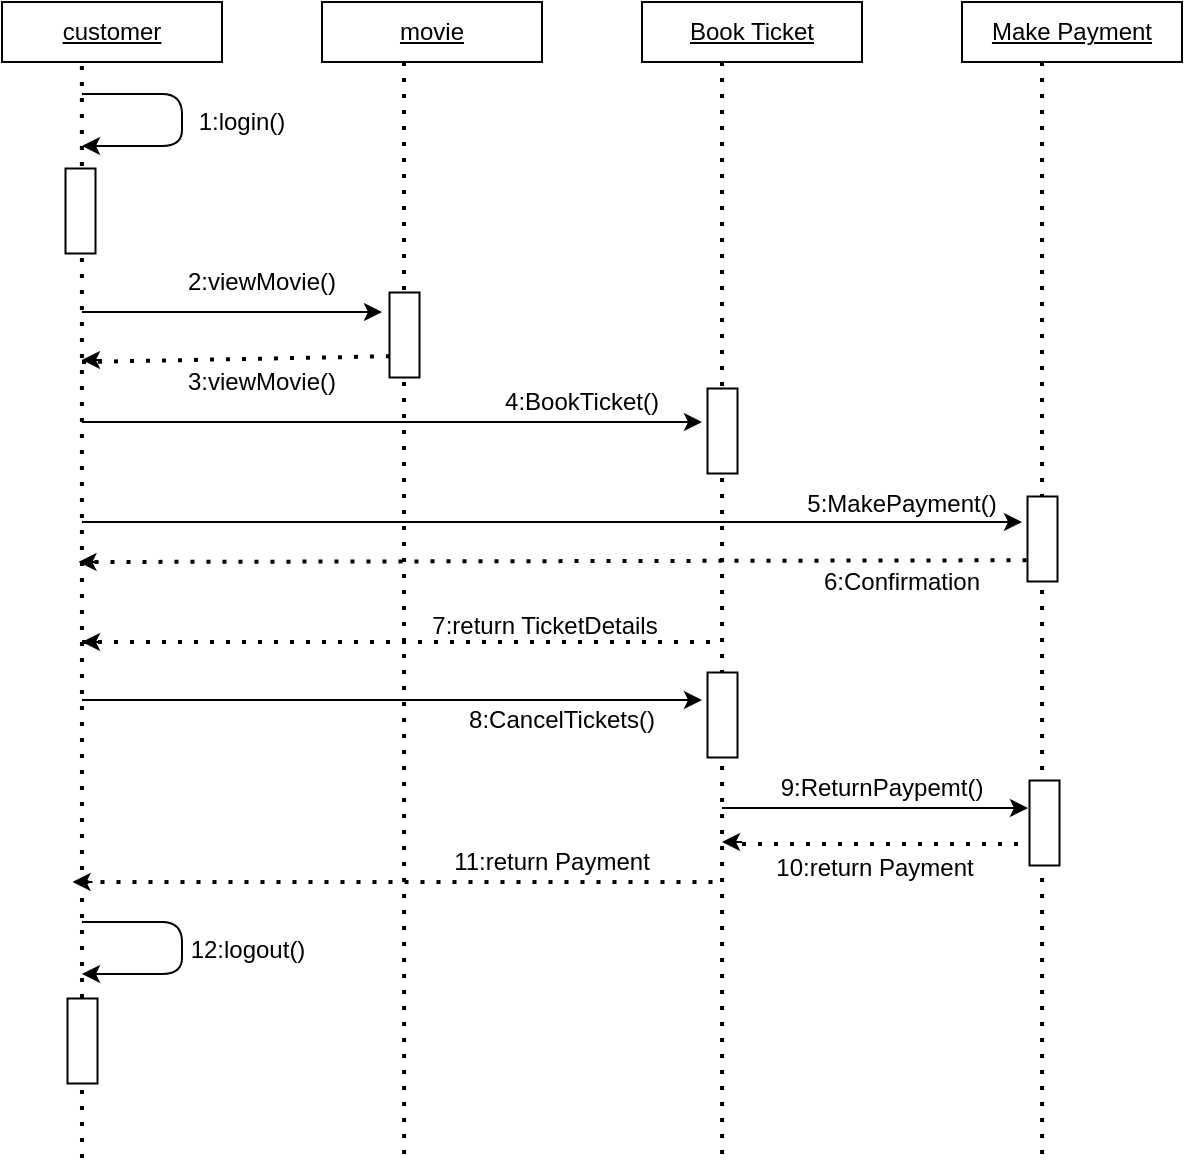 <mxfile version="13.10.0" type="github">
  <diagram id="SDP4N_QY_eHQMUfkvBC7" name="Page-1">
    <mxGraphModel dx="1022" dy="695" grid="1" gridSize="10" guides="1" tooltips="1" connect="1" arrows="1" fold="1" page="1" pageScale="1" pageWidth="850" pageHeight="1100" math="0" shadow="0">
      <root>
        <mxCell id="0" />
        <mxCell id="1" parent="0" />
        <mxCell id="SU5YoAeH8gdzdMv7ccSX-1" value="&lt;u&gt;customer&lt;/u&gt;" style="rounded=0;whiteSpace=wrap;html=1;" vertex="1" parent="1">
          <mxGeometry x="40" y="40" width="110" height="30" as="geometry" />
        </mxCell>
        <mxCell id="SU5YoAeH8gdzdMv7ccSX-2" value="movie" style="rounded=0;whiteSpace=wrap;html=1;fontStyle=4" vertex="1" parent="1">
          <mxGeometry x="200" y="40" width="110" height="30" as="geometry" />
        </mxCell>
        <mxCell id="SU5YoAeH8gdzdMv7ccSX-3" value="Book Ticket" style="rounded=0;whiteSpace=wrap;html=1;fontStyle=4" vertex="1" parent="1">
          <mxGeometry x="360" y="40" width="110" height="30" as="geometry" />
        </mxCell>
        <mxCell id="SU5YoAeH8gdzdMv7ccSX-4" value="Make Payment" style="rounded=0;whiteSpace=wrap;html=1;fontStyle=4" vertex="1" parent="1">
          <mxGeometry x="520" y="40" width="110" height="30" as="geometry" />
        </mxCell>
        <mxCell id="SU5YoAeH8gdzdMv7ccSX-5" value="" style="endArrow=none;dashed=1;html=1;dashPattern=1 3;strokeWidth=2;exitX=0.345;exitY=1.067;exitDx=0;exitDy=0;exitPerimeter=0;" edge="1" parent="1">
          <mxGeometry width="50" height="50" relative="1" as="geometry">
            <mxPoint x="79.95" y="72.01" as="sourcePoint" />
            <mxPoint x="80" y="620" as="targetPoint" />
          </mxGeometry>
        </mxCell>
        <mxCell id="SU5YoAeH8gdzdMv7ccSX-6" value="" style="endArrow=none;dashed=1;html=1;dashPattern=1 3;strokeWidth=2;exitX=0.345;exitY=1.067;exitDx=0;exitDy=0;exitPerimeter=0;" edge="1" parent="1">
          <mxGeometry width="50" height="50" relative="1" as="geometry">
            <mxPoint x="560" y="70.0" as="sourcePoint" />
            <mxPoint x="560.05" y="617.99" as="targetPoint" />
          </mxGeometry>
        </mxCell>
        <mxCell id="SU5YoAeH8gdzdMv7ccSX-7" value="" style="endArrow=none;dashed=1;html=1;dashPattern=1 3;strokeWidth=2;exitX=0.345;exitY=1.067;exitDx=0;exitDy=0;exitPerimeter=0;" edge="1" parent="1">
          <mxGeometry width="50" height="50" relative="1" as="geometry">
            <mxPoint x="400.0" y="70.0" as="sourcePoint" />
            <mxPoint x="400.05" y="617.99" as="targetPoint" />
          </mxGeometry>
        </mxCell>
        <mxCell id="SU5YoAeH8gdzdMv7ccSX-8" value="" style="endArrow=none;dashed=1;html=1;dashPattern=1 3;strokeWidth=2;exitX=0.345;exitY=1.067;exitDx=0;exitDy=0;exitPerimeter=0;" edge="1" parent="1">
          <mxGeometry width="50" height="50" relative="1" as="geometry">
            <mxPoint x="241.0" y="70" as="sourcePoint" />
            <mxPoint x="241.05" y="617.99" as="targetPoint" />
          </mxGeometry>
        </mxCell>
        <mxCell id="SU5YoAeH8gdzdMv7ccSX-9" value="" style="rounded=0;whiteSpace=wrap;html=1;rotation=90;" vertex="1" parent="1">
          <mxGeometry x="58" y="137" width="42.5" height="15" as="geometry" />
        </mxCell>
        <mxCell id="SU5YoAeH8gdzdMv7ccSX-11" value="" style="endArrow=classic;html=1;" edge="1" parent="1">
          <mxGeometry width="50" height="50" relative="1" as="geometry">
            <mxPoint x="80" y="86" as="sourcePoint" />
            <mxPoint x="80" y="112" as="targetPoint" />
            <Array as="points">
              <mxPoint x="130" y="86" />
              <mxPoint x="130" y="112" />
            </Array>
          </mxGeometry>
        </mxCell>
        <mxCell id="SU5YoAeH8gdzdMv7ccSX-13" value="" style="endArrow=classic;html=1;" edge="1" parent="1">
          <mxGeometry width="50" height="50" relative="1" as="geometry">
            <mxPoint x="80" y="195" as="sourcePoint" />
            <mxPoint x="230" y="195" as="targetPoint" />
          </mxGeometry>
        </mxCell>
        <mxCell id="SU5YoAeH8gdzdMv7ccSX-14" value="" style="rounded=0;whiteSpace=wrap;html=1;rotation=90;" vertex="1" parent="1">
          <mxGeometry x="220" y="199" width="42.5" height="15" as="geometry" />
        </mxCell>
        <mxCell id="SU5YoAeH8gdzdMv7ccSX-18" value="" style="endArrow=classic;html=1;" edge="1" parent="1">
          <mxGeometry width="50" height="50" relative="1" as="geometry">
            <mxPoint x="90" y="219" as="sourcePoint" />
            <mxPoint x="80" y="219" as="targetPoint" />
          </mxGeometry>
        </mxCell>
        <mxCell id="SU5YoAeH8gdzdMv7ccSX-19" value="" style="endArrow=none;dashed=1;html=1;dashPattern=1 3;strokeWidth=2;entryX=0.75;entryY=1;entryDx=0;entryDy=0;" edge="1" parent="1">
          <mxGeometry width="50" height="50" relative="1" as="geometry">
            <mxPoint x="80" y="220" as="sourcePoint" />
            <mxPoint x="233.75" y="217.125" as="targetPoint" />
          </mxGeometry>
        </mxCell>
        <mxCell id="SU5YoAeH8gdzdMv7ccSX-22" value="1:login()" style="text;html=1;strokeColor=none;fillColor=none;align=center;verticalAlign=middle;whiteSpace=wrap;rounded=0;" vertex="1" parent="1">
          <mxGeometry x="130" y="90" width="60" height="20" as="geometry" />
        </mxCell>
        <mxCell id="SU5YoAeH8gdzdMv7ccSX-24" value="" style="rounded=0;whiteSpace=wrap;html=1;rotation=90;" vertex="1" parent="1">
          <mxGeometry x="379" y="247" width="42.5" height="15" as="geometry" />
        </mxCell>
        <mxCell id="SU5YoAeH8gdzdMv7ccSX-25" value="" style="endArrow=classic;html=1;" edge="1" parent="1">
          <mxGeometry width="50" height="50" relative="1" as="geometry">
            <mxPoint x="80" y="250" as="sourcePoint" />
            <mxPoint x="390" y="250" as="targetPoint" />
          </mxGeometry>
        </mxCell>
        <mxCell id="SU5YoAeH8gdzdMv7ccSX-28" value="" style="endArrow=none;dashed=1;html=1;dashPattern=1 3;strokeWidth=2;entryX=0.75;entryY=1;entryDx=0;entryDy=0;" edge="1" parent="1" target="SU5YoAeH8gdzdMv7ccSX-29">
          <mxGeometry width="50" height="50" relative="1" as="geometry">
            <mxPoint x="86.25" y="320" as="sourcePoint" />
            <mxPoint x="396.25" y="320" as="targetPoint" />
          </mxGeometry>
        </mxCell>
        <mxCell id="SU5YoAeH8gdzdMv7ccSX-29" value="" style="rounded=0;whiteSpace=wrap;html=1;rotation=90;" vertex="1" parent="1">
          <mxGeometry x="539" y="301" width="42.5" height="15" as="geometry" />
        </mxCell>
        <mxCell id="SU5YoAeH8gdzdMv7ccSX-30" value="" style="endArrow=classic;html=1;" edge="1" parent="1">
          <mxGeometry width="50" height="50" relative="1" as="geometry">
            <mxPoint x="88.25" y="320" as="sourcePoint" />
            <mxPoint x="78.25" y="320" as="targetPoint" />
          </mxGeometry>
        </mxCell>
        <mxCell id="SU5YoAeH8gdzdMv7ccSX-31" value="" style="endArrow=classic;html=1;" edge="1" parent="1">
          <mxGeometry width="50" height="50" relative="1" as="geometry">
            <mxPoint x="80" y="300" as="sourcePoint" />
            <mxPoint x="550" y="300" as="targetPoint" />
          </mxGeometry>
        </mxCell>
        <mxCell id="SU5YoAeH8gdzdMv7ccSX-32" value="" style="endArrow=none;dashed=1;html=1;dashPattern=1 3;strokeWidth=2;" edge="1" parent="1">
          <mxGeometry width="50" height="50" relative="1" as="geometry">
            <mxPoint x="80" y="360" as="sourcePoint" />
            <mxPoint x="400" y="360" as="targetPoint" />
          </mxGeometry>
        </mxCell>
        <mxCell id="SU5YoAeH8gdzdMv7ccSX-33" value="" style="endArrow=classic;html=1;" edge="1" parent="1">
          <mxGeometry width="50" height="50" relative="1" as="geometry">
            <mxPoint x="90" y="360" as="sourcePoint" />
            <mxPoint x="80" y="360" as="targetPoint" />
          </mxGeometry>
        </mxCell>
        <mxCell id="SU5YoAeH8gdzdMv7ccSX-34" value="" style="rounded=0;whiteSpace=wrap;html=1;rotation=90;" vertex="1" parent="1">
          <mxGeometry x="379" y="389" width="42.5" height="15" as="geometry" />
        </mxCell>
        <mxCell id="SU5YoAeH8gdzdMv7ccSX-35" value="" style="endArrow=classic;html=1;" edge="1" parent="1">
          <mxGeometry width="50" height="50" relative="1" as="geometry">
            <mxPoint x="80" y="389" as="sourcePoint" />
            <mxPoint x="390" y="389" as="targetPoint" />
          </mxGeometry>
        </mxCell>
        <mxCell id="SU5YoAeH8gdzdMv7ccSX-36" value="" style="endArrow=classic;html=1;" edge="1" parent="1">
          <mxGeometry width="50" height="50" relative="1" as="geometry">
            <mxPoint x="400" y="443" as="sourcePoint" />
            <mxPoint x="553" y="443" as="targetPoint" />
          </mxGeometry>
        </mxCell>
        <mxCell id="SU5YoAeH8gdzdMv7ccSX-37" value="" style="rounded=0;whiteSpace=wrap;html=1;rotation=90;" vertex="1" parent="1">
          <mxGeometry x="540" y="443" width="42.5" height="15" as="geometry" />
        </mxCell>
        <mxCell id="SU5YoAeH8gdzdMv7ccSX-38" value="" style="endArrow=classic;html=1;" edge="1" parent="1">
          <mxGeometry width="50" height="50" relative="1" as="geometry">
            <mxPoint x="410" y="460" as="sourcePoint" />
            <mxPoint x="400" y="460" as="targetPoint" />
          </mxGeometry>
        </mxCell>
        <mxCell id="SU5YoAeH8gdzdMv7ccSX-39" value="" style="endArrow=none;dashed=1;html=1;dashPattern=1 3;strokeWidth=2;" edge="1" parent="1">
          <mxGeometry width="50" height="50" relative="1" as="geometry">
            <mxPoint x="410" y="461" as="sourcePoint" />
            <mxPoint x="550" y="461" as="targetPoint" />
          </mxGeometry>
        </mxCell>
        <mxCell id="SU5YoAeH8gdzdMv7ccSX-40" value="" style="endArrow=none;dashed=1;html=1;dashPattern=1 3;strokeWidth=2;" edge="1" parent="1">
          <mxGeometry width="50" height="50" relative="1" as="geometry">
            <mxPoint x="81.25" y="480" as="sourcePoint" />
            <mxPoint x="401.25" y="480" as="targetPoint" />
          </mxGeometry>
        </mxCell>
        <mxCell id="SU5YoAeH8gdzdMv7ccSX-41" value="" style="endArrow=classic;html=1;" edge="1" parent="1">
          <mxGeometry width="50" height="50" relative="1" as="geometry">
            <mxPoint x="85.25" y="480" as="sourcePoint" />
            <mxPoint x="75.25" y="480" as="targetPoint" />
          </mxGeometry>
        </mxCell>
        <mxCell id="SU5YoAeH8gdzdMv7ccSX-42" value="" style="endArrow=classic;html=1;" edge="1" parent="1">
          <mxGeometry width="50" height="50" relative="1" as="geometry">
            <mxPoint x="80" y="500" as="sourcePoint" />
            <mxPoint x="80" y="526" as="targetPoint" />
            <Array as="points">
              <mxPoint x="130" y="500" />
              <mxPoint x="130" y="526" />
            </Array>
          </mxGeometry>
        </mxCell>
        <mxCell id="SU5YoAeH8gdzdMv7ccSX-43" value="" style="rounded=0;whiteSpace=wrap;html=1;rotation=90;" vertex="1" parent="1">
          <mxGeometry x="59" y="552" width="42.5" height="15" as="geometry" />
        </mxCell>
        <mxCell id="SU5YoAeH8gdzdMv7ccSX-48" value="2:viewMovie()" style="text;html=1;strokeColor=none;fillColor=none;align=center;verticalAlign=middle;whiteSpace=wrap;rounded=0;" vertex="1" parent="1">
          <mxGeometry x="140" y="170" width="60" height="20" as="geometry" />
        </mxCell>
        <mxCell id="SU5YoAeH8gdzdMv7ccSX-49" value="3:viewMovie()" style="text;html=1;strokeColor=none;fillColor=none;align=center;verticalAlign=middle;whiteSpace=wrap;rounded=0;" vertex="1" parent="1">
          <mxGeometry x="140" y="220" width="60" height="20" as="geometry" />
        </mxCell>
        <mxCell id="SU5YoAeH8gdzdMv7ccSX-50" value="4:BookTicket()" style="text;html=1;strokeColor=none;fillColor=none;align=center;verticalAlign=middle;whiteSpace=wrap;rounded=0;" vertex="1" parent="1">
          <mxGeometry x="300" y="230" width="60" height="20" as="geometry" />
        </mxCell>
        <mxCell id="SU5YoAeH8gdzdMv7ccSX-51" value="5:MakePayment()" style="text;html=1;strokeColor=none;fillColor=none;align=center;verticalAlign=middle;whiteSpace=wrap;rounded=0;" vertex="1" parent="1">
          <mxGeometry x="460" y="281" width="60" height="20" as="geometry" />
        </mxCell>
        <mxCell id="SU5YoAeH8gdzdMv7ccSX-52" value="6:Confirmation" style="text;html=1;strokeColor=none;fillColor=none;align=center;verticalAlign=middle;whiteSpace=wrap;rounded=0;" vertex="1" parent="1">
          <mxGeometry x="460" y="320" width="60" height="20" as="geometry" />
        </mxCell>
        <mxCell id="SU5YoAeH8gdzdMv7ccSX-53" value="7:return TicketDetails" style="text;html=1;strokeColor=none;fillColor=none;align=center;verticalAlign=middle;whiteSpace=wrap;rounded=0;" vertex="1" parent="1">
          <mxGeometry x="250" y="342" width="123" height="20" as="geometry" />
        </mxCell>
        <mxCell id="SU5YoAeH8gdzdMv7ccSX-54" value="8:CancelTickets()" style="text;html=1;strokeColor=none;fillColor=none;align=center;verticalAlign=middle;whiteSpace=wrap;rounded=0;" vertex="1" parent="1">
          <mxGeometry x="290" y="389" width="60" height="20" as="geometry" />
        </mxCell>
        <mxCell id="SU5YoAeH8gdzdMv7ccSX-55" value="9:ReturnPaypemt()" style="text;html=1;strokeColor=none;fillColor=none;align=center;verticalAlign=middle;whiteSpace=wrap;rounded=0;" vertex="1" parent="1">
          <mxGeometry x="450" y="423" width="60" height="20" as="geometry" />
        </mxCell>
        <mxCell id="SU5YoAeH8gdzdMv7ccSX-56" value="10:return Payment" style="text;html=1;strokeColor=none;fillColor=none;align=center;verticalAlign=middle;whiteSpace=wrap;rounded=0;" vertex="1" parent="1">
          <mxGeometry x="426" y="463" width="101" height="20" as="geometry" />
        </mxCell>
        <mxCell id="SU5YoAeH8gdzdMv7ccSX-57" value="11:return Payment" style="text;html=1;strokeColor=none;fillColor=none;align=center;verticalAlign=middle;whiteSpace=wrap;rounded=0;" vertex="1" parent="1">
          <mxGeometry x="250" y="460" width="130" height="20" as="geometry" />
        </mxCell>
        <mxCell id="SU5YoAeH8gdzdMv7ccSX-58" value="12:logout()" style="text;html=1;strokeColor=none;fillColor=none;align=center;verticalAlign=middle;whiteSpace=wrap;rounded=0;" vertex="1" parent="1">
          <mxGeometry x="133" y="504" width="60" height="20" as="geometry" />
        </mxCell>
      </root>
    </mxGraphModel>
  </diagram>
</mxfile>
